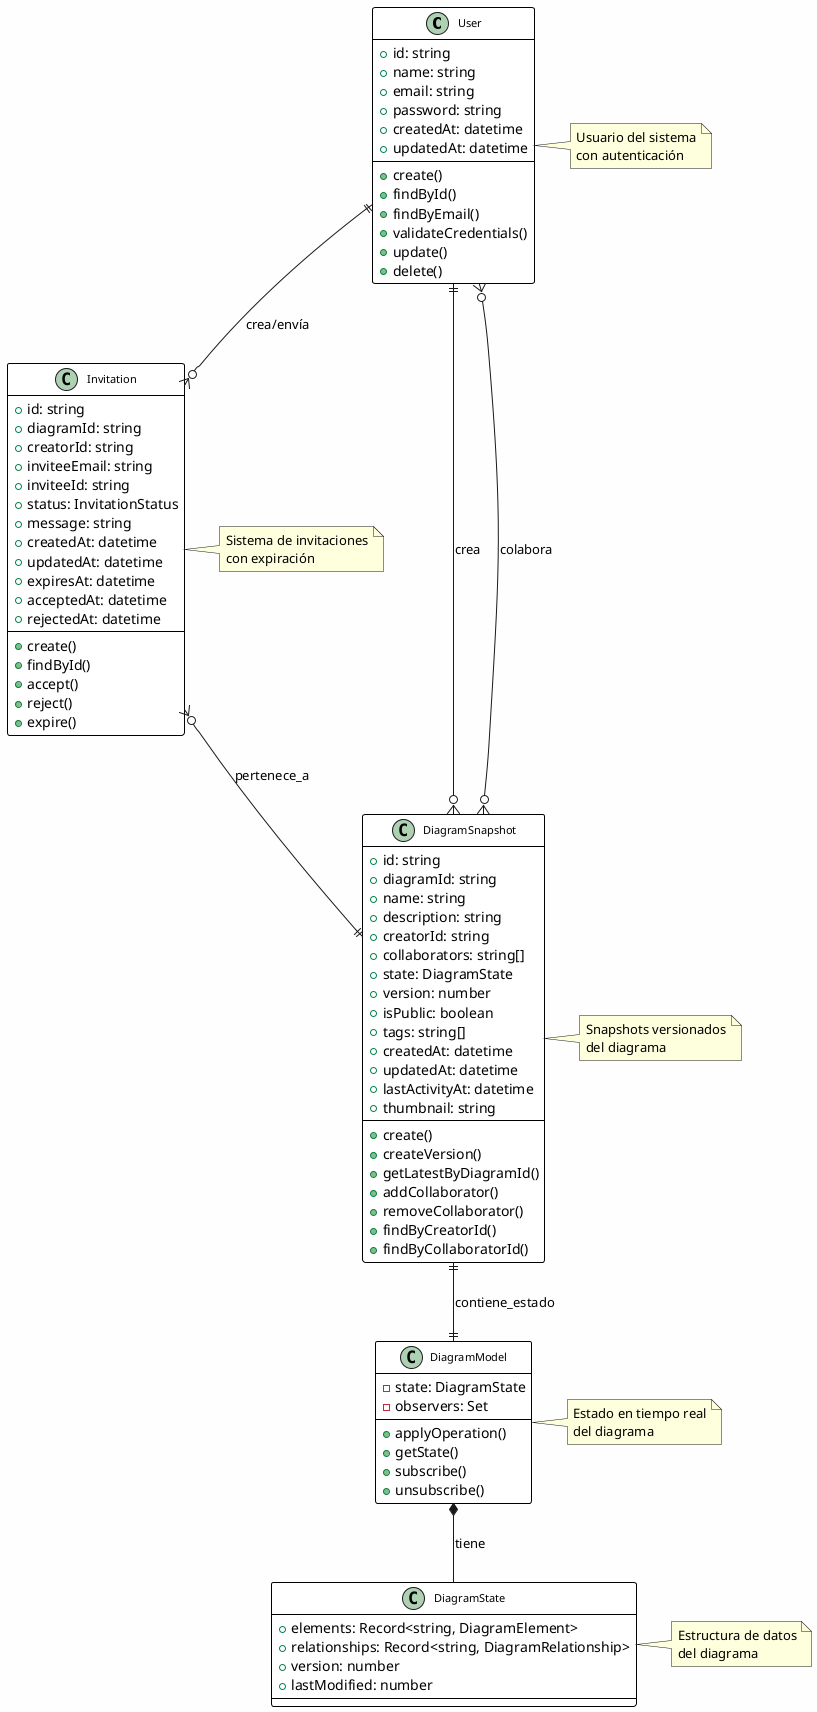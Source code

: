 @startuml Diagrama de Relaciones de Modelos

' Estilos
skinparam backgroundColor #FEFEFE
skinparam class {
    BackgroundColor #FFFFFF
    BorderColor #000000
    BorderThickness 1
    FontSize 11
}

' Clases principales
class User {
    +id: string
    +name: string
    +email: string
    +password: string
    +createdAt: datetime
    +updatedAt: datetime
    --
    +create()
    +findById()
    +findByEmail()
    +validateCredentials()
    +update()
    +delete()
}

class Invitation {
    +id: string
    +diagramId: string
    +creatorId: string
    +inviteeEmail: string
    +inviteeId: string
    +status: InvitationStatus
    +message: string
    +createdAt: datetime
    +updatedAt: datetime
    +expiresAt: datetime
    +acceptedAt: datetime
    +rejectedAt: datetime
    --
    +create()
    +findById()
    +accept()
    +reject()
    +expire()
}

class DiagramSnapshot {
    +id: string
    +diagramId: string
    +name: string
    +description: string
    +creatorId: string
    +collaborators: string[]
    +state: DiagramState
    +version: number
    +isPublic: boolean
    +tags: string[]
    +createdAt: datetime
    +updatedAt: datetime
    +lastActivityAt: datetime
    +thumbnail: string
    --
    +create()
    +createVersion()
    +getLatestByDiagramId()
    +addCollaborator()
    +removeCollaborator()
    +findByCreatorId()
    +findByCollaboratorId()
}

class DiagramModel {
    -state: DiagramState
    -observers: Set
    --
    +applyOperation()
    +getState()
    +subscribe()
    +unsubscribe()
}

class DiagramState {
    +elements: Record<string, DiagramElement>
    +relationships: Record<string, DiagramRelationship>
    +version: number
    +lastModified: number
}

' Relaciones
User ||--o{ Invitation : crea/envía
User ||--o{ DiagramSnapshot : crea
User }o--o{ DiagramSnapshot : colabora

Invitation }o--|| DiagramSnapshot : pertenece_a

DiagramSnapshot ||--|| DiagramModel : contiene_estado
DiagramModel *-- DiagramState : tiene

' Notas explicativas
note right of User : Usuario del sistema\ncon autenticación
note right of Invitation : Sistema de invitaciones\ncon expiración
note right of DiagramSnapshot : Snapshots versionados\ndel diagrama
note right of DiagramModel : Estado en tiempo real\ndel diagrama
note right of DiagramState : Estructura de datos\ndel diagrama

@enduml